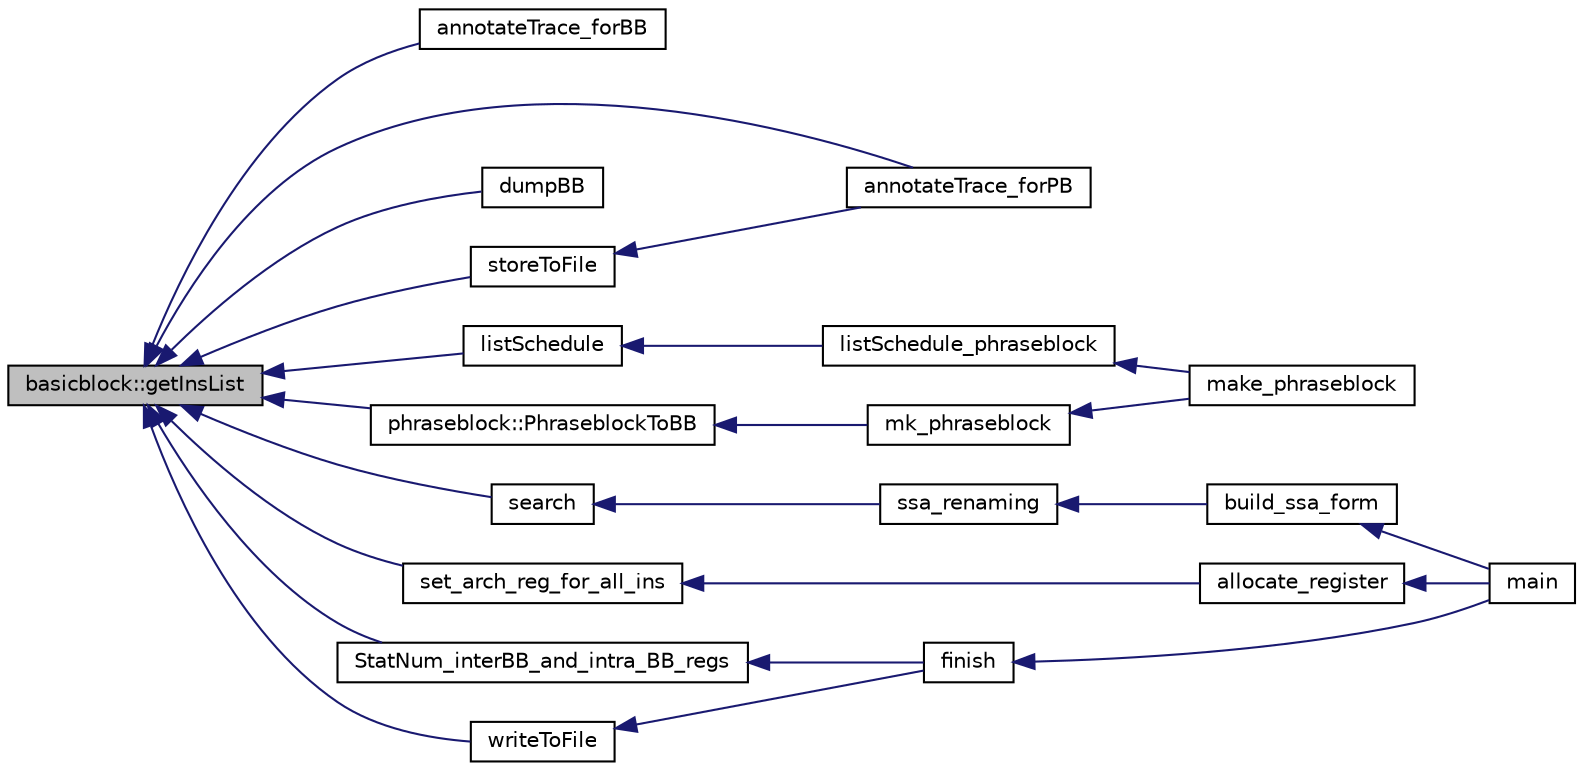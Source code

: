 digraph G
{
  edge [fontname="Helvetica",fontsize="10",labelfontname="Helvetica",labelfontsize="10"];
  node [fontname="Helvetica",fontsize="10",shape=record];
  rankdir=LR;
  Node1 [label="basicblock::getInsList",height=0.2,width=0.4,color="black", fillcolor="grey75", style="filled" fontcolor="black"];
  Node1 -> Node2 [dir=back,color="midnightblue",fontsize="10",style="solid",fontname="Helvetica"];
  Node2 [label="annotateTrace_forBB",height=0.2,width=0.4,color="black", fillcolor="white", style="filled",URL="$annotateTrace_8h.html#a1359aaee4cb6eba6fd6406cbc1f30773"];
  Node1 -> Node3 [dir=back,color="midnightblue",fontsize="10",style="solid",fontname="Helvetica"];
  Node3 [label="annotateTrace_forPB",height=0.2,width=0.4,color="black", fillcolor="white", style="filled",URL="$annotateTrace_8h.html#a3099323792a8316815c7adb8bc3aed50"];
  Node1 -> Node4 [dir=back,color="midnightblue",fontsize="10",style="solid",fontname="Helvetica"];
  Node4 [label="dumpBB",height=0.2,width=0.4,color="black", fillcolor="white", style="filled",URL="$annotateTrace_8cpp.html#a19e7cab902c34c60fe97d5377fc58b36"];
  Node1 -> Node5 [dir=back,color="midnightblue",fontsize="10",style="solid",fontname="Helvetica"];
  Node5 [label="listSchedule",height=0.2,width=0.4,color="black", fillcolor="white", style="filled",URL="$listSchedule_8h.html#af9a47861fb738dfb09aa240667f01b1e"];
  Node5 -> Node6 [dir=back,color="midnightblue",fontsize="10",style="solid",fontname="Helvetica"];
  Node6 [label="listSchedule_phraseblock",height=0.2,width=0.4,color="black", fillcolor="white", style="filled",URL="$make__phraseblock_8cpp.html#a65aeab967a815a10deb65ad6d6ce5116"];
  Node6 -> Node7 [dir=back,color="midnightblue",fontsize="10",style="solid",fontname="Helvetica"];
  Node7 [label="make_phraseblock",height=0.2,width=0.4,color="black", fillcolor="white", style="filled",URL="$make__phraseblock_8cpp.html#af5aea5750e9482dfe18f886b91b680b4"];
  Node1 -> Node8 [dir=back,color="midnightblue",fontsize="10",style="solid",fontname="Helvetica"];
  Node8 [label="phraseblock::PhraseblockToBB",height=0.2,width=0.4,color="black", fillcolor="white", style="filled",URL="$classphraseblock.html#a23c7b3a1f2accfea9aeb1df6e983f7d5"];
  Node8 -> Node9 [dir=back,color="midnightblue",fontsize="10",style="solid",fontname="Helvetica"];
  Node9 [label="mk_phraseblock",height=0.2,width=0.4,color="black", fillcolor="white", style="filled",URL="$make__phraseblock_8cpp.html#ac72dbca1136ae6ee5ad7d722fa23f3f9"];
  Node9 -> Node7 [dir=back,color="midnightblue",fontsize="10",style="solid",fontname="Helvetica"];
  Node1 -> Node10 [dir=back,color="midnightblue",fontsize="10",style="solid",fontname="Helvetica"];
  Node10 [label="search",height=0.2,width=0.4,color="black", fillcolor="white", style="filled",URL="$ssa_8cpp.html#af9593c92c3c4713e11388054c46aa5e9"];
  Node10 -> Node11 [dir=back,color="midnightblue",fontsize="10",style="solid",fontname="Helvetica"];
  Node11 [label="ssa_renaming",height=0.2,width=0.4,color="black", fillcolor="white", style="filled",URL="$ssa_8cpp.html#a804de8f00b7ea9e5487315dc9ff01d77"];
  Node11 -> Node12 [dir=back,color="midnightblue",fontsize="10",style="solid",fontname="Helvetica"];
  Node12 [label="build_ssa_form",height=0.2,width=0.4,color="black", fillcolor="white", style="filled",URL="$ssa_8h.html#a99d7839751286ac78c627aabd383cb51"];
  Node12 -> Node13 [dir=back,color="midnightblue",fontsize="10",style="solid",fontname="Helvetica"];
  Node13 [label="main",height=0.2,width=0.4,color="black", fillcolor="white", style="filled",URL="$main_8cpp.html#a0ddf1224851353fc92bfbff6f499fa97"];
  Node1 -> Node14 [dir=back,color="midnightblue",fontsize="10",style="solid",fontname="Helvetica"];
  Node14 [label="set_arch_reg_for_all_ins",height=0.2,width=0.4,color="black", fillcolor="white", style="filled",URL="$registerAllocate_8cpp.html#aaf92c40633364d00817ec3f029a77f3c"];
  Node14 -> Node15 [dir=back,color="midnightblue",fontsize="10",style="solid",fontname="Helvetica"];
  Node15 [label="allocate_register",height=0.2,width=0.4,color="black", fillcolor="white", style="filled",URL="$registerAllocate_8h.html#adaeef7e1cff31b45dd8d7d8adbcd1662"];
  Node15 -> Node13 [dir=back,color="midnightblue",fontsize="10",style="solid",fontname="Helvetica"];
  Node1 -> Node16 [dir=back,color="midnightblue",fontsize="10",style="solid",fontname="Helvetica"];
  Node16 [label="StatNum_interBB_and_intra_BB_regs",height=0.2,width=0.4,color="black", fillcolor="white", style="filled",URL="$binaryTranslator_2stat_8h.html#a08c02c88484628acfda48f7eb2308c93"];
  Node16 -> Node17 [dir=back,color="midnightblue",fontsize="10",style="solid",fontname="Helvetica"];
  Node17 [label="finish",height=0.2,width=0.4,color="black", fillcolor="white", style="filled",URL="$main_8cpp.html#aa19325f885e34f56a1301ced479f8576"];
  Node17 -> Node13 [dir=back,color="midnightblue",fontsize="10",style="solid",fontname="Helvetica"];
  Node1 -> Node18 [dir=back,color="midnightblue",fontsize="10",style="solid",fontname="Helvetica"];
  Node18 [label="storeToFile",height=0.2,width=0.4,color="black", fillcolor="white", style="filled",URL="$annotateTrace_8cpp.html#a4ea14bccc7cc3ac11b499dcc35fddec8"];
  Node18 -> Node3 [dir=back,color="midnightblue",fontsize="10",style="solid",fontname="Helvetica"];
  Node1 -> Node19 [dir=back,color="midnightblue",fontsize="10",style="solid",fontname="Helvetica"];
  Node19 [label="writeToFile",height=0.2,width=0.4,color="black", fillcolor="white", style="filled",URL="$logGen_8h.html#a3c9356ef2e3ab77174c9b7708f6b8c15"];
  Node19 -> Node17 [dir=back,color="midnightblue",fontsize="10",style="solid",fontname="Helvetica"];
}
